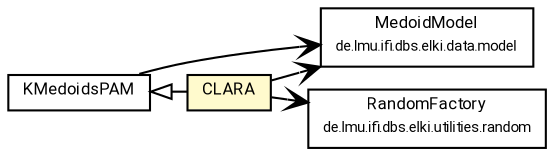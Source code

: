 #!/usr/local/bin/dot
#
# Class diagram 
# Generated by UMLGraph version R5_7_2-60-g0e99a6 (http://www.spinellis.gr/umlgraph/)
#

digraph G {
	graph [fontnames="svg"]
	edge [fontname="Roboto",fontsize=7,labelfontname="Roboto",labelfontsize=7,color="black"];
	node [fontname="Roboto",fontcolor="black",fontsize=8,shape=plaintext,margin=0,width=0,height=0];
	nodesep=0.15;
	ranksep=0.25;
	rankdir=LR;
	// de.lmu.ifi.dbs.elki.data.model.MedoidModel
	c2110096 [label=<<table title="de.lmu.ifi.dbs.elki.data.model.MedoidModel" border="0" cellborder="1" cellspacing="0" cellpadding="2" href="../../../data/model/MedoidModel.html" target="_parent">
		<tr><td><table border="0" cellspacing="0" cellpadding="1">
		<tr><td align="center" balign="center"> <font face="Roboto">MedoidModel</font> </td></tr>
		<tr><td align="center" balign="center"> <font face="Roboto" point-size="7.0">de.lmu.ifi.dbs.elki.data.model</font> </td></tr>
		</table></td></tr>
		</table>>, URL="../../../data/model/MedoidModel.html"];
	// de.lmu.ifi.dbs.elki.algorithm.clustering.kmeans.KMedoidsPAM<V>
	c2110366 [label=<<table title="de.lmu.ifi.dbs.elki.algorithm.clustering.kmeans.KMedoidsPAM" border="0" cellborder="1" cellspacing="0" cellpadding="2" href="KMedoidsPAM.html" target="_parent">
		<tr><td><table border="0" cellspacing="0" cellpadding="1">
		<tr><td align="center" balign="center"> <font face="Roboto">KMedoidsPAM</font> </td></tr>
		</table></td></tr>
		</table>>, URL="KMedoidsPAM.html"];
	// de.lmu.ifi.dbs.elki.algorithm.clustering.kmeans.CLARA<V>
	c2110384 [label=<<table title="de.lmu.ifi.dbs.elki.algorithm.clustering.kmeans.CLARA" border="0" cellborder="1" cellspacing="0" cellpadding="2" bgcolor="lemonChiffon" href="CLARA.html" target="_parent">
		<tr><td><table border="0" cellspacing="0" cellpadding="1">
		<tr><td align="center" balign="center"> <font face="Roboto">CLARA</font> </td></tr>
		</table></td></tr>
		</table>>, URL="CLARA.html"];
	// de.lmu.ifi.dbs.elki.utilities.random.RandomFactory
	c2111472 [label=<<table title="de.lmu.ifi.dbs.elki.utilities.random.RandomFactory" border="0" cellborder="1" cellspacing="0" cellpadding="2" href="../../../utilities/random/RandomFactory.html" target="_parent">
		<tr><td><table border="0" cellspacing="0" cellpadding="1">
		<tr><td align="center" balign="center"> <font face="Roboto">RandomFactory</font> </td></tr>
		<tr><td align="center" balign="center"> <font face="Roboto" point-size="7.0">de.lmu.ifi.dbs.elki.utilities.random</font> </td></tr>
		</table></td></tr>
		</table>>, URL="../../../utilities/random/RandomFactory.html"];
	// de.lmu.ifi.dbs.elki.algorithm.clustering.kmeans.KMedoidsPAM<V> navassoc de.lmu.ifi.dbs.elki.data.model.MedoidModel
	c2110366 -> c2110096 [arrowhead=open,weight=1];
	// de.lmu.ifi.dbs.elki.algorithm.clustering.kmeans.CLARA<V> extends de.lmu.ifi.dbs.elki.algorithm.clustering.kmeans.KMedoidsPAM<V>
	c2110366 -> c2110384 [arrowtail=empty,dir=back,weight=10];
	// de.lmu.ifi.dbs.elki.algorithm.clustering.kmeans.CLARA<V> navassoc de.lmu.ifi.dbs.elki.data.model.MedoidModel
	c2110384 -> c2110096 [arrowhead=open,weight=1];
	// de.lmu.ifi.dbs.elki.algorithm.clustering.kmeans.CLARA<V> navassoc de.lmu.ifi.dbs.elki.utilities.random.RandomFactory
	c2110384 -> c2111472 [arrowhead=open,weight=1];
}


